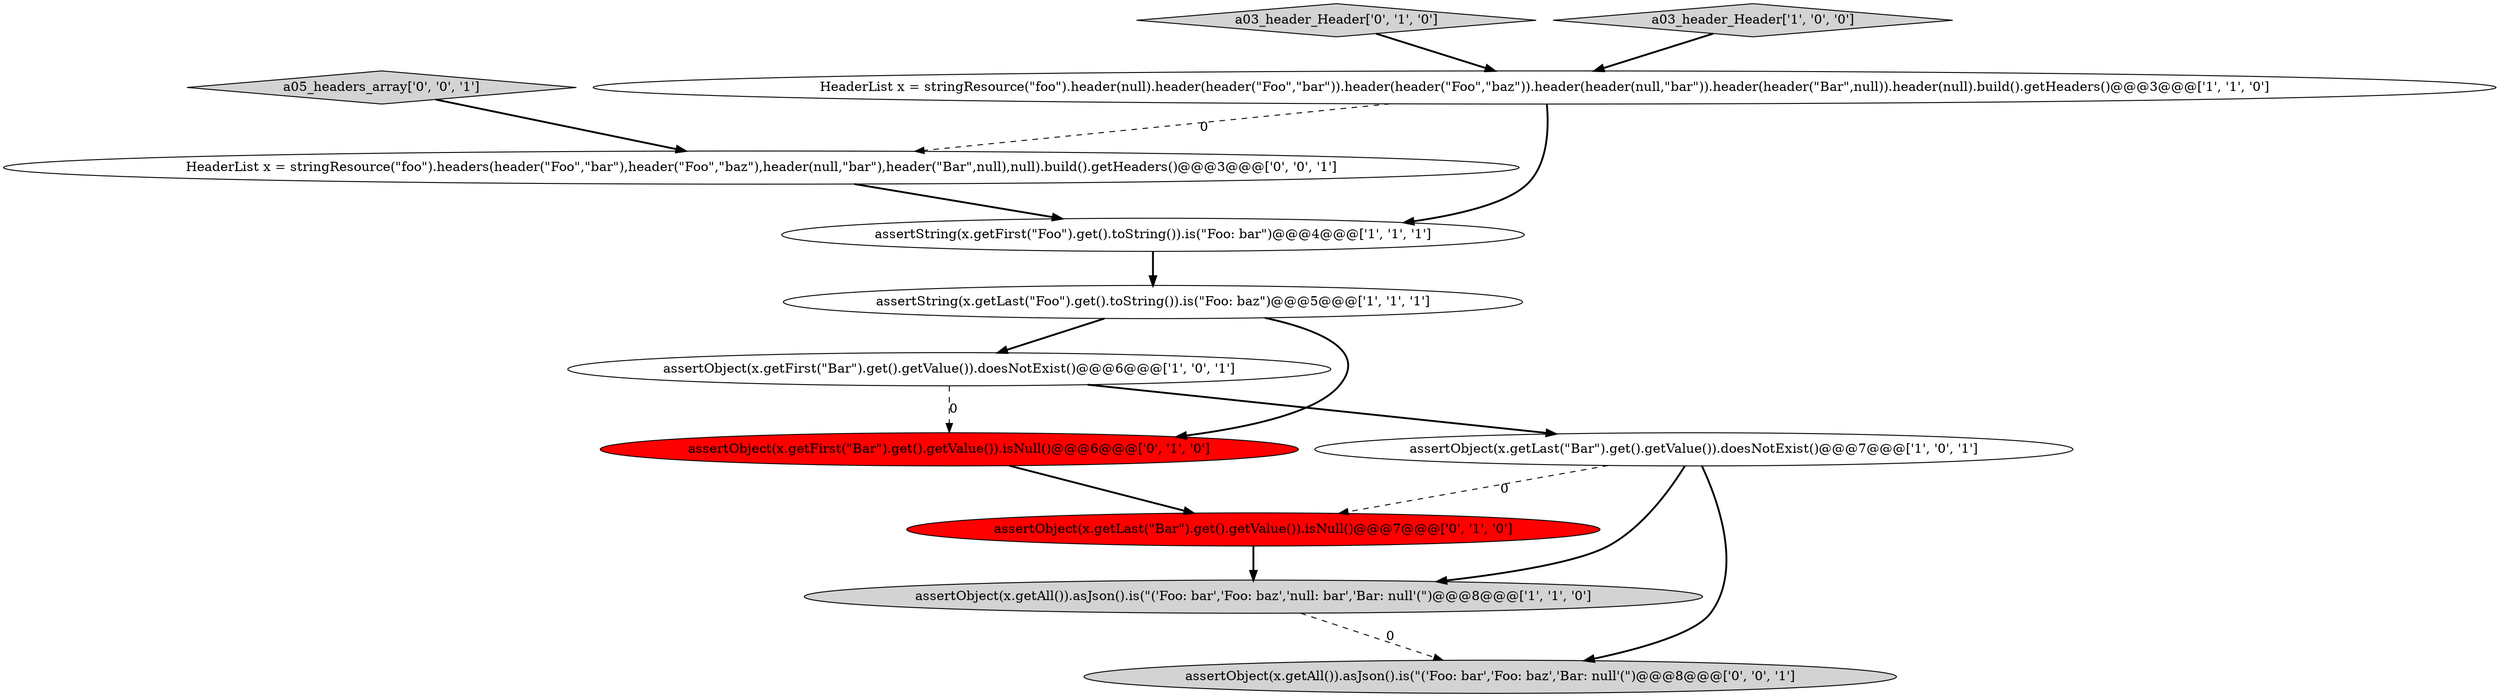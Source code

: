 digraph {
9 [style = filled, label = "a03_header_Header['0', '1', '0']", fillcolor = lightgray, shape = diamond image = "AAA0AAABBB2BBB"];
4 [style = filled, label = "a03_header_Header['1', '0', '0']", fillcolor = lightgray, shape = diamond image = "AAA0AAABBB1BBB"];
10 [style = filled, label = "HeaderList x = stringResource(\"foo\").headers(header(\"Foo\",\"bar\"),header(\"Foo\",\"baz\"),header(null,\"bar\"),header(\"Bar\",null),null).build().getHeaders()@@@3@@@['0', '0', '1']", fillcolor = white, shape = ellipse image = "AAA0AAABBB3BBB"];
0 [style = filled, label = "assertObject(x.getFirst(\"Bar\").get().getValue()).doesNotExist()@@@6@@@['1', '0', '1']", fillcolor = white, shape = ellipse image = "AAA0AAABBB1BBB"];
5 [style = filled, label = "assertObject(x.getAll()).asJson().is(\"('Foo: bar','Foo: baz','null: bar','Bar: null'(\")@@@8@@@['1', '1', '0']", fillcolor = lightgray, shape = ellipse image = "AAA0AAABBB1BBB"];
7 [style = filled, label = "assertObject(x.getLast(\"Bar\").get().getValue()).isNull()@@@7@@@['0', '1', '0']", fillcolor = red, shape = ellipse image = "AAA1AAABBB2BBB"];
8 [style = filled, label = "assertObject(x.getFirst(\"Bar\").get().getValue()).isNull()@@@6@@@['0', '1', '0']", fillcolor = red, shape = ellipse image = "AAA1AAABBB2BBB"];
1 [style = filled, label = "assertString(x.getLast(\"Foo\").get().toString()).is(\"Foo: baz\")@@@5@@@['1', '1', '1']", fillcolor = white, shape = ellipse image = "AAA0AAABBB1BBB"];
12 [style = filled, label = "assertObject(x.getAll()).asJson().is(\"('Foo: bar','Foo: baz','Bar: null'(\")@@@8@@@['0', '0', '1']", fillcolor = lightgray, shape = ellipse image = "AAA0AAABBB3BBB"];
2 [style = filled, label = "assertString(x.getFirst(\"Foo\").get().toString()).is(\"Foo: bar\")@@@4@@@['1', '1', '1']", fillcolor = white, shape = ellipse image = "AAA0AAABBB1BBB"];
3 [style = filled, label = "assertObject(x.getLast(\"Bar\").get().getValue()).doesNotExist()@@@7@@@['1', '0', '1']", fillcolor = white, shape = ellipse image = "AAA0AAABBB1BBB"];
6 [style = filled, label = "HeaderList x = stringResource(\"foo\").header(null).header(header(\"Foo\",\"bar\")).header(header(\"Foo\",\"baz\")).header(header(null,\"bar\")).header(header(\"Bar\",null)).header(null).build().getHeaders()@@@3@@@['1', '1', '0']", fillcolor = white, shape = ellipse image = "AAA0AAABBB1BBB"];
11 [style = filled, label = "a05_headers_array['0', '0', '1']", fillcolor = lightgray, shape = diamond image = "AAA0AAABBB3BBB"];
0->3 [style = bold, label=""];
0->8 [style = dashed, label="0"];
10->2 [style = bold, label=""];
3->5 [style = bold, label=""];
7->5 [style = bold, label=""];
5->12 [style = dashed, label="0"];
1->0 [style = bold, label=""];
1->8 [style = bold, label=""];
3->12 [style = bold, label=""];
4->6 [style = bold, label=""];
11->10 [style = bold, label=""];
3->7 [style = dashed, label="0"];
2->1 [style = bold, label=""];
8->7 [style = bold, label=""];
9->6 [style = bold, label=""];
6->10 [style = dashed, label="0"];
6->2 [style = bold, label=""];
}
